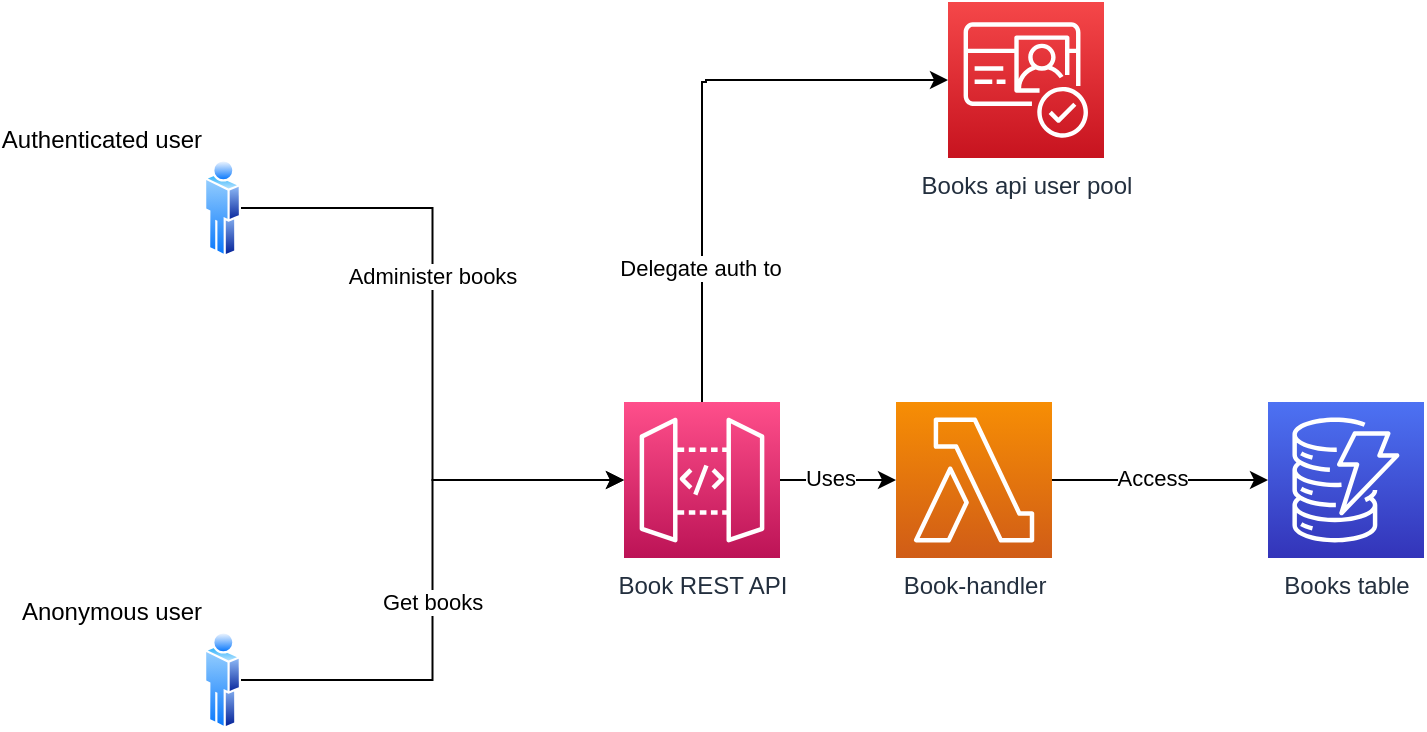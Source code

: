 <mxfile version="19.0.3" type="device" pages="2"><diagram id="tl07TZrSc1N0Yrsskjxm" name="Page-1"><mxGraphModel dx="2946" dy="1127" grid="1" gridSize="10" guides="1" tooltips="1" connect="1" arrows="1" fold="1" page="1" pageScale="1" pageWidth="1169" pageHeight="827" math="0" shadow="0"><root><mxCell id="0"/><mxCell id="1" parent="0"/><mxCell id="4mJdTpfxfENQUkwrzJx1-7" style="edgeStyle=orthogonalEdgeStyle;rounded=0;orthogonalLoop=1;jettySize=auto;html=1;entryX=0;entryY=0.5;entryDx=0;entryDy=0;entryPerimeter=0;" parent="1" source="bsa0pOdgnAn1sN-L2TXF-1" target="4mJdTpfxfENQUkwrzJx1-4" edge="1"><mxGeometry relative="1" as="geometry"/></mxCell><mxCell id="4mJdTpfxfENQUkwrzJx1-8" value="Get books" style="edgeLabel;html=1;align=center;verticalAlign=middle;resizable=0;points=[];" parent="4mJdTpfxfENQUkwrzJx1-7" vertex="1" connectable="0"><mxGeometry x="-0.069" y="1" relative="1" as="geometry"><mxPoint as="offset"/></mxGeometry></mxCell><mxCell id="bsa0pOdgnAn1sN-L2TXF-1" value="Anonymous user" style="aspect=fixed;perimeter=ellipsePerimeter;html=1;align=right;shadow=0;dashed=0;spacingTop=3;image;image=img/lib/active_directory/user.svg;labelPosition=left;verticalLabelPosition=top;verticalAlign=bottom;" parent="1" vertex="1"><mxGeometry x="200" y="414" width="18.5" height="50" as="geometry"/></mxCell><mxCell id="4mJdTpfxfENQUkwrzJx1-9" style="edgeStyle=orthogonalEdgeStyle;rounded=0;orthogonalLoop=1;jettySize=auto;html=1;entryX=0;entryY=0.5;entryDx=0;entryDy=0;entryPerimeter=0;" parent="1" source="bsa0pOdgnAn1sN-L2TXF-2" target="4mJdTpfxfENQUkwrzJx1-4" edge="1"><mxGeometry relative="1" as="geometry"/></mxCell><mxCell id="4mJdTpfxfENQUkwrzJx1-10" value="Administer books" style="edgeLabel;html=1;align=center;verticalAlign=middle;resizable=0;points=[];" parent="4mJdTpfxfENQUkwrzJx1-9" vertex="1" connectable="0"><mxGeometry x="-0.211" y="-1" relative="1" as="geometry"><mxPoint as="offset"/></mxGeometry></mxCell><mxCell id="bsa0pOdgnAn1sN-L2TXF-2" value="Authenticated user" style="aspect=fixed;perimeter=ellipsePerimeter;html=1;align=right;shadow=0;dashed=0;spacingTop=3;image;image=img/lib/active_directory/user.svg;labelPosition=left;verticalLabelPosition=top;verticalAlign=bottom;" parent="1" vertex="1"><mxGeometry x="200" y="178" width="18.5" height="50" as="geometry"/></mxCell><mxCell id="bsa0pOdgnAn1sN-L2TXF-11" style="edgeStyle=orthogonalEdgeStyle;rounded=0;orthogonalLoop=1;jettySize=auto;html=1;entryX=0;entryY=0.5;entryDx=0;entryDy=0;entryPerimeter=0;exitX=0.5;exitY=0;exitDx=0;exitDy=0;exitPerimeter=0;" parent="1" source="4mJdTpfxfENQUkwrzJx1-4" target="bsa0pOdgnAn1sN-L2TXF-4" edge="1"><mxGeometry relative="1" as="geometry"><Array as="points"><mxPoint x="449" y="140"/><mxPoint x="451" y="140"/><mxPoint x="451" y="139"/></Array><mxPoint x="451" y="272" as="sourcePoint"/></mxGeometry></mxCell><mxCell id="bsa0pOdgnAn1sN-L2TXF-12" value="Delegate auth to" style="edgeLabel;html=1;align=center;verticalAlign=middle;resizable=0;points=[];" parent="bsa0pOdgnAn1sN-L2TXF-11" vertex="1" connectable="0"><mxGeometry x="-0.528" y="1" relative="1" as="geometry"><mxPoint as="offset"/></mxGeometry></mxCell><mxCell id="bsa0pOdgnAn1sN-L2TXF-4" value="Books api user pool" style="sketch=0;points=[[0,0,0],[0.25,0,0],[0.5,0,0],[0.75,0,0],[1,0,0],[0,1,0],[0.25,1,0],[0.5,1,0],[0.75,1,0],[1,1,0],[0,0.25,0],[0,0.5,0],[0,0.75,0],[1,0.25,0],[1,0.5,0],[1,0.75,0]];outlineConnect=0;fontColor=#232F3E;gradientColor=#F54749;gradientDirection=north;fillColor=#C7131F;strokeColor=#ffffff;dashed=0;verticalLabelPosition=bottom;verticalAlign=top;align=center;html=1;fontSize=12;fontStyle=0;aspect=fixed;shape=mxgraph.aws4.resourceIcon;resIcon=mxgraph.aws4.cognito;" parent="1" vertex="1"><mxGeometry x="572" y="100" width="78" height="78" as="geometry"/></mxCell><mxCell id="bsa0pOdgnAn1sN-L2TXF-5" value="Books table" style="sketch=0;points=[[0,0,0],[0.25,0,0],[0.5,0,0],[0.75,0,0],[1,0,0],[0,1,0],[0.25,1,0],[0.5,1,0],[0.75,1,0],[1,1,0],[0,0.25,0],[0,0.5,0],[0,0.75,0],[1,0.25,0],[1,0.5,0],[1,0.75,0]];outlineConnect=0;fontColor=#232F3E;gradientColor=#4D72F3;gradientDirection=north;fillColor=#3334B9;strokeColor=#ffffff;dashed=0;verticalLabelPosition=bottom;verticalAlign=top;align=center;html=1;fontSize=12;fontStyle=0;aspect=fixed;shape=mxgraph.aws4.resourceIcon;resIcon=mxgraph.aws4.dynamodb;" parent="1" vertex="1"><mxGeometry x="732" y="300" width="78" height="78" as="geometry"/></mxCell><mxCell id="4mJdTpfxfENQUkwrzJx1-2" style="edgeStyle=orthogonalEdgeStyle;rounded=0;orthogonalLoop=1;jettySize=auto;html=1;" parent="1" source="4mJdTpfxfENQUkwrzJx1-1" target="bsa0pOdgnAn1sN-L2TXF-5" edge="1"><mxGeometry relative="1" as="geometry"/></mxCell><mxCell id="4mJdTpfxfENQUkwrzJx1-3" value="Access" style="edgeLabel;html=1;align=center;verticalAlign=middle;resizable=0;points=[];" parent="4mJdTpfxfENQUkwrzJx1-2" vertex="1" connectable="0"><mxGeometry x="-0.074" y="1" relative="1" as="geometry"><mxPoint as="offset"/></mxGeometry></mxCell><mxCell id="4mJdTpfxfENQUkwrzJx1-1" value="Book-handler" style="sketch=0;points=[[0,0,0],[0.25,0,0],[0.5,0,0],[0.75,0,0],[1,0,0],[0,1,0],[0.25,1,0],[0.5,1,0],[0.75,1,0],[1,1,0],[0,0.25,0],[0,0.5,0],[0,0.75,0],[1,0.25,0],[1,0.5,0],[1,0.75,0]];outlineConnect=0;fontColor=#232F3E;gradientColor=#F78E04;gradientDirection=north;fillColor=#D05C17;strokeColor=#ffffff;dashed=0;verticalLabelPosition=bottom;verticalAlign=top;align=center;html=1;fontSize=12;fontStyle=0;aspect=fixed;shape=mxgraph.aws4.resourceIcon;resIcon=mxgraph.aws4.lambda;" parent="1" vertex="1"><mxGeometry x="546" y="300" width="78" height="78" as="geometry"/></mxCell><mxCell id="4mJdTpfxfENQUkwrzJx1-5" style="edgeStyle=orthogonalEdgeStyle;rounded=0;orthogonalLoop=1;jettySize=auto;html=1;" parent="1" source="4mJdTpfxfENQUkwrzJx1-4" target="4mJdTpfxfENQUkwrzJx1-1" edge="1"><mxGeometry relative="1" as="geometry"/></mxCell><mxCell id="4mJdTpfxfENQUkwrzJx1-6" value="Uses" style="edgeLabel;html=1;align=center;verticalAlign=middle;resizable=0;points=[];" parent="4mJdTpfxfENQUkwrzJx1-5" vertex="1" connectable="0"><mxGeometry x="-0.157" y="1" relative="1" as="geometry"><mxPoint as="offset"/></mxGeometry></mxCell><mxCell id="4mJdTpfxfENQUkwrzJx1-4" value="Book REST API" style="sketch=0;points=[[0,0,0],[0.25,0,0],[0.5,0,0],[0.75,0,0],[1,0,0],[0,1,0],[0.25,1,0],[0.5,1,0],[0.75,1,0],[1,1,0],[0,0.25,0],[0,0.5,0],[0,0.75,0],[1,0.25,0],[1,0.5,0],[1,0.75,0]];outlineConnect=0;fontColor=#232F3E;gradientColor=#FF4F8B;gradientDirection=north;fillColor=#BC1356;strokeColor=#ffffff;dashed=0;verticalLabelPosition=bottom;verticalAlign=top;align=center;html=1;fontSize=12;fontStyle=0;aspect=fixed;shape=mxgraph.aws4.resourceIcon;resIcon=mxgraph.aws4.api_gateway;" parent="1" vertex="1"><mxGeometry x="410" y="300" width="78" height="78" as="geometry"/></mxCell></root></mxGraphModel></diagram><diagram id="HTUr9AQ4XjazALXnOwXn" name="Page-2"><mxGraphModel dx="2946" dy="1127" grid="1" gridSize="10" guides="1" tooltips="1" connect="1" arrows="1" fold="1" page="1" pageScale="1" pageWidth="1169" pageHeight="827" math="0" shadow="0"><root><mxCell id="0"/><mxCell id="1" parent="0"/><mxCell id="VtRFtO0jKoHSFJugcsPh-54" value="Book Dynamodb table" style="whiteSpace=wrap;html=1;align=center;labelPosition=center;verticalLabelPosition=top;verticalAlign=bottom;" parent="1" vertex="1"><mxGeometry x="120" y="80" width="1010" height="820" as="geometry"/></mxCell><mxCell id="VtRFtO0jKoHSFJugcsPh-1" value="Book metadata entity" style="swimlane;fontStyle=0;childLayout=stackLayout;horizontal=1;startSize=26;fillColor=none;horizontalStack=0;resizeParent=1;resizeParentMax=0;resizeLast=0;collapsible=1;marginBottom=0;" parent="1" vertex="1"><mxGeometry x="175" y="334" width="380" height="156" as="geometry"/></mxCell><mxCell id="VtRFtO0jKoHSFJugcsPh-2" value="+PK(entityId): String (format: ISBN#&lt;&lt;valid 10 or 13 isbn number&gt;&gt;)" style="text;strokeColor=none;fillColor=none;align=left;verticalAlign=top;spacingLeft=4;spacingRight=4;overflow=hidden;rotatable=0;points=[[0,0.5],[1,0.5]];portConstraint=eastwest;" parent="VtRFtO0jKoHSFJugcsPh-1" vertex="1"><mxGeometry y="26" width="380" height="26" as="geometry"/></mxCell><mxCell id="VtRFtO0jKoHSFJugcsPh-5" value="+ SK: String (PK value)" style="text;strokeColor=none;fillColor=none;align=left;verticalAlign=top;spacingLeft=4;spacingRight=4;overflow=hidden;rotatable=0;points=[[0,0.5],[1,0.5]];portConstraint=eastwest;" parent="VtRFtO0jKoHSFJugcsPh-1" vertex="1"><mxGeometry y="52" width="380" height="26" as="geometry"/></mxCell><mxCell id="VtRFtO0jKoHSFJugcsPh-3" value="+ name: String" style="text;strokeColor=none;fillColor=none;align=left;verticalAlign=top;spacingLeft=4;spacingRight=4;overflow=hidden;rotatable=0;points=[[0,0.5],[1,0.5]];portConstraint=eastwest;" parent="VtRFtO0jKoHSFJugcsPh-1" vertex="1"><mxGeometry y="78" width="380" height="26" as="geometry"/></mxCell><mxCell id="VtRFtO0jKoHSFJugcsPh-4" value="+ pages: Number(integer)" style="text;strokeColor=none;fillColor=none;align=left;verticalAlign=top;spacingLeft=4;spacingRight=4;overflow=hidden;rotatable=0;points=[[0,0.5],[1,0.5]];portConstraint=eastwest;" parent="VtRFtO0jKoHSFJugcsPh-1" vertex="1"><mxGeometry y="104" width="380" height="26" as="geometry"/></mxCell><mxCell id="VtRFtO0jKoHSFJugcsPh-6" value="+ releaseDate: String (ISO date format DD-MM-YYYY)" style="text;strokeColor=none;fillColor=none;align=left;verticalAlign=top;spacingLeft=4;spacingRight=4;overflow=hidden;rotatable=0;points=[[0,0.5],[1,0.5]];portConstraint=eastwest;" parent="VtRFtO0jKoHSFJugcsPh-1" vertex="1"><mxGeometry y="130" width="380" height="26" as="geometry"/></mxCell><mxCell id="VtRFtO0jKoHSFJugcsPh-7" value="Book country entity" style="swimlane;fontStyle=0;childLayout=stackLayout;horizontal=1;startSize=26;fillColor=none;horizontalStack=0;resizeParent=1;resizeParentMax=0;resizeLast=0;collapsible=1;marginBottom=0;" parent="1" vertex="1"><mxGeometry x="660" y="210" width="410" height="104" as="geometry"/></mxCell><mxCell id="VtRFtO0jKoHSFJugcsPh-9" value="+ PK(entityId): String (format: Book PK value)" style="text;strokeColor=none;fillColor=none;align=left;verticalAlign=top;spacingLeft=4;spacingRight=4;overflow=hidden;rotatable=0;points=[[0,0.5],[1,0.5]];portConstraint=eastwest;" parent="VtRFtO0jKoHSFJugcsPh-7" vertex="1"><mxGeometry y="26" width="410" height="26" as="geometry"/></mxCell><mxCell id="VtRFtO0jKoHSFJugcsPh-8" value="+SK: String (format: COUNTRY#&lt;&lt;ISO 3166 country name)" style="text;strokeColor=none;fillColor=none;align=left;verticalAlign=top;spacingLeft=4;spacingRight=4;overflow=hidden;rotatable=0;points=[[0,0.5],[1,0.5]];portConstraint=eastwest;" parent="VtRFtO0jKoHSFJugcsPh-7" vertex="1"><mxGeometry y="52" width="410" height="26" as="geometry"/></mxCell><mxCell id="kuYsHC1c7UFnJ1nYWPzs-1" value="+ bookData: Map (Book entity JSON)" style="text;strokeColor=none;fillColor=none;align=left;verticalAlign=top;spacingLeft=4;spacingRight=4;overflow=hidden;rotatable=0;points=[[0,0.5],[1,0.5]];portConstraint=eastwest;" vertex="1" parent="VtRFtO0jKoHSFJugcsPh-7"><mxGeometry y="78" width="410" height="26" as="geometry"/></mxCell><mxCell id="VtRFtO0jKoHSFJugcsPh-13" value="Book language entity" style="swimlane;fontStyle=0;childLayout=stackLayout;horizontal=1;startSize=26;fillColor=none;horizontalStack=0;resizeParent=1;resizeParentMax=0;resizeLast=0;collapsible=1;marginBottom=0;" parent="1" vertex="1"><mxGeometry x="660" y="334" width="410" height="104" as="geometry"/></mxCell><mxCell id="VtRFtO0jKoHSFJugcsPh-14" value="+ PK(entityId): String (format: Book PK value)" style="text;strokeColor=none;fillColor=none;align=left;verticalAlign=top;spacingLeft=4;spacingRight=4;overflow=hidden;rotatable=0;points=[[0,0.5],[1,0.5]];portConstraint=eastwest;" parent="VtRFtO0jKoHSFJugcsPh-13" vertex="1"><mxGeometry y="26" width="410" height="26" as="geometry"/></mxCell><mxCell id="VtRFtO0jKoHSFJugcsPh-15" value="+SK: String (format: LANGUAGE#&lt;&lt;ISO 639-1 country name&gt;&gt;)" style="text;strokeColor=none;fillColor=none;align=left;verticalAlign=top;spacingLeft=4;spacingRight=4;overflow=hidden;rotatable=0;points=[[0,0.5],[1,0.5]];portConstraint=eastwest;" parent="VtRFtO0jKoHSFJugcsPh-13" vertex="1"><mxGeometry y="52" width="410" height="26" as="geometry"/></mxCell><mxCell id="VtRFtO0jKoHSFJugcsPh-16" value="+ bookData: Map (Book entity JSON)" style="text;strokeColor=none;fillColor=none;align=left;verticalAlign=top;spacingLeft=4;spacingRight=4;overflow=hidden;rotatable=0;points=[[0,0.5],[1,0.5]];portConstraint=eastwest;" parent="VtRFtO0jKoHSFJugcsPh-13" vertex="1"><mxGeometry y="78" width="410" height="26" as="geometry"/></mxCell><mxCell id="VtRFtO0jKoHSFJugcsPh-21" value="" style="edgeStyle=entityRelationEdgeStyle;fontSize=12;html=1;endArrow=ERoneToMany;startArrow=ERzeroToMany;rounded=0;exitX=1.002;exitY=0.093;exitDx=0;exitDy=0;exitPerimeter=0;entryX=-0.005;entryY=0.098;entryDx=0;entryDy=0;entryPerimeter=0;" parent="1" source="VtRFtO0jKoHSFJugcsPh-1" target="VtRFtO0jKoHSFJugcsPh-7" edge="1"><mxGeometry width="100" height="100" relative="1" as="geometry"><mxPoint x="520" y="340" as="sourcePoint"/><mxPoint x="620" y="240" as="targetPoint"/></mxGeometry></mxCell><mxCell id="VtRFtO0jKoHSFJugcsPh-22" value="" style="edgeStyle=entityRelationEdgeStyle;fontSize=12;html=1;endArrow=ERoneToMany;startArrow=ERzeroToMany;rounded=0;exitX=0.999;exitY=-0.03;exitDx=0;exitDy=0;exitPerimeter=0;entryX=-0.001;entryY=0.107;entryDx=0;entryDy=0;entryPerimeter=0;" parent="1" source="VtRFtO0jKoHSFJugcsPh-2" target="VtRFtO0jKoHSFJugcsPh-13" edge="1"><mxGeometry width="100" height="100" relative="1" as="geometry"><mxPoint x="520.0" y="505.218" as="sourcePoint"/><mxPoint x="707.69" y="359.998" as="targetPoint"/></mxGeometry></mxCell><mxCell id="VtRFtO0jKoHSFJugcsPh-23" value="nameIndex GSI" style="swimlane;fontStyle=0;childLayout=stackLayout;horizontal=1;startSize=26;fillColor=none;horizontalStack=0;resizeParent=1;resizeParentMax=0;resizeLast=0;collapsible=1;marginBottom=0;" parent="1" vertex="1"><mxGeometry x="130" y="750" width="330" height="130" as="geometry"/></mxCell><mxCell id="VtRFtO0jKoHSFJugcsPh-24" value="+ PK: String (name field of Book metadata)" style="text;strokeColor=none;fillColor=none;align=left;verticalAlign=top;spacingLeft=4;spacingRight=4;overflow=hidden;rotatable=0;points=[[0,0.5],[1,0.5]];portConstraint=eastwest;" parent="VtRFtO0jKoHSFJugcsPh-23" vertex="1"><mxGeometry y="26" width="330" height="26" as="geometry"/></mxCell><mxCell id="VtRFtO0jKoHSFJugcsPh-25" value="+SK: String (entityId)" style="text;strokeColor=none;fillColor=none;align=left;verticalAlign=top;spacingLeft=4;spacingRight=4;overflow=hidden;rotatable=0;points=[[0,0.5],[1,0.5]];portConstraint=eastwest;" parent="VtRFtO0jKoHSFJugcsPh-23" vertex="1"><mxGeometry y="52" width="330" height="26" as="geometry"/></mxCell><mxCell id="VtRFtO0jKoHSFJugcsPh-27" value="+ pages: Number (copy of book metadata field)" style="text;strokeColor=none;fillColor=none;align=left;verticalAlign=top;spacingLeft=4;spacingRight=4;overflow=hidden;rotatable=0;points=[[0,0.5],[1,0.5]];portConstraint=eastwest;" parent="VtRFtO0jKoHSFJugcsPh-23" vertex="1"><mxGeometry y="78" width="330" height="26" as="geometry"/></mxCell><mxCell id="VtRFtO0jKoHSFJugcsPh-28" value="+ releaseDate: String  (copy of book metadata field)" style="text;strokeColor=none;fillColor=none;align=left;verticalAlign=top;spacingLeft=4;spacingRight=4;overflow=hidden;rotatable=0;points=[[0,0.5],[1,0.5]];portConstraint=eastwest;" parent="VtRFtO0jKoHSFJugcsPh-23" vertex="1"><mxGeometry y="104" width="330" height="26" as="geometry"/></mxCell><mxCell id="VtRFtO0jKoHSFJugcsPh-29" value="pagesIndex GSI" style="swimlane;fontStyle=0;childLayout=stackLayout;horizontal=1;startSize=26;fillColor=none;horizontalStack=0;resizeParent=1;resizeParentMax=0;resizeLast=0;collapsible=1;marginBottom=0;" parent="1" vertex="1"><mxGeometry x="790" y="750" width="330" height="130" as="geometry"/></mxCell><mxCell id="VtRFtO0jKoHSFJugcsPh-30" value="+ PK: String (pages field of Book metadata)" style="text;strokeColor=none;fillColor=none;align=left;verticalAlign=top;spacingLeft=4;spacingRight=4;overflow=hidden;rotatable=0;points=[[0,0.5],[1,0.5]];portConstraint=eastwest;" parent="VtRFtO0jKoHSFJugcsPh-29" vertex="1"><mxGeometry y="26" width="330" height="26" as="geometry"/></mxCell><mxCell id="VtRFtO0jKoHSFJugcsPh-31" value="+SK: String (entityId)" style="text;strokeColor=none;fillColor=none;align=left;verticalAlign=top;spacingLeft=4;spacingRight=4;overflow=hidden;rotatable=0;points=[[0,0.5],[1,0.5]];portConstraint=eastwest;" parent="VtRFtO0jKoHSFJugcsPh-29" vertex="1"><mxGeometry y="52" width="330" height="26" as="geometry"/></mxCell><mxCell id="VtRFtO0jKoHSFJugcsPh-32" value="+ name: String (copy of book metadata field)" style="text;strokeColor=none;fillColor=none;align=left;verticalAlign=top;spacingLeft=4;spacingRight=4;overflow=hidden;rotatable=0;points=[[0,0.5],[1,0.5]];portConstraint=eastwest;" parent="VtRFtO0jKoHSFJugcsPh-29" vertex="1"><mxGeometry y="78" width="330" height="26" as="geometry"/></mxCell><mxCell id="VtRFtO0jKoHSFJugcsPh-34" value="+ releaseDate: String  (copy of book metadata field)" style="text;strokeColor=none;fillColor=none;align=left;verticalAlign=top;spacingLeft=4;spacingRight=4;overflow=hidden;rotatable=0;points=[[0,0.5],[1,0.5]];portConstraint=eastwest;" parent="VtRFtO0jKoHSFJugcsPh-29" vertex="1"><mxGeometry y="104" width="330" height="26" as="geometry"/></mxCell><mxCell id="VtRFtO0jKoHSFJugcsPh-35" value="releaseDateIndex GSI" style="swimlane;fontStyle=0;childLayout=stackLayout;horizontal=1;startSize=26;fillColor=none;horizontalStack=0;resizeParent=1;resizeParentMax=0;resizeLast=0;collapsible=1;marginBottom=0;" parent="1" vertex="1"><mxGeometry x="470" y="750" width="310" height="130" as="geometry"/></mxCell><mxCell id="VtRFtO0jKoHSFJugcsPh-36" value="+ PK: String (releaseDate field of Book metadata)" style="text;strokeColor=none;fillColor=none;align=left;verticalAlign=top;spacingLeft=4;spacingRight=4;overflow=hidden;rotatable=0;points=[[0,0.5],[1,0.5]];portConstraint=eastwest;" parent="VtRFtO0jKoHSFJugcsPh-35" vertex="1"><mxGeometry y="26" width="310" height="26" as="geometry"/></mxCell><mxCell id="VtRFtO0jKoHSFJugcsPh-37" value="+SK: String (entityId)" style="text;strokeColor=none;fillColor=none;align=left;verticalAlign=top;spacingLeft=4;spacingRight=4;overflow=hidden;rotatable=0;points=[[0,0.5],[1,0.5]];portConstraint=eastwest;" parent="VtRFtO0jKoHSFJugcsPh-35" vertex="1"><mxGeometry y="52" width="310" height="26" as="geometry"/></mxCell><mxCell id="VtRFtO0jKoHSFJugcsPh-38" value="+ name: String (copy of book metadata field)" style="text;strokeColor=none;fillColor=none;align=left;verticalAlign=top;spacingLeft=4;spacingRight=4;overflow=hidden;rotatable=0;points=[[0,0.5],[1,0.5]];portConstraint=eastwest;" parent="VtRFtO0jKoHSFJugcsPh-35" vertex="1"><mxGeometry y="78" width="310" height="26" as="geometry"/></mxCell><mxCell id="VtRFtO0jKoHSFJugcsPh-39" value="+ pages: Number (copy of book metadata field)" style="text;strokeColor=none;fillColor=none;align=left;verticalAlign=top;spacingLeft=4;spacingRight=4;overflow=hidden;rotatable=0;points=[[0,0.5],[1,0.5]];portConstraint=eastwest;" parent="VtRFtO0jKoHSFJugcsPh-35" vertex="1"><mxGeometry y="104" width="310" height="26" as="geometry"/></mxCell><mxCell id="VtRFtO0jKoHSFJugcsPh-55" value="Access patterns&lt;br&gt;get book by isbn -&amp;gt; query Book table with PK = ISBN#&amp;lt;&amp;lt;isbn number&amp;gt;&amp;gt; returns 1 row with SK METADATA, 2..n rows with SK COUNTRY#&amp;lt;&amp;lt;countryname&amp;gt;&amp;gt; and SK LANGUAGE#&amp;lt;&amp;lt;language&amp;gt;&amp;gt;&lt;br&gt;get books by name -&amp;gt; query name index with PK = name returns 1 row with SK METADATA, n rows with SK COUNTRY#&amp;lt;&amp;lt;countryname&amp;gt;&amp;gt; and SK LANGUAGE#&amp;lt;&amp;lt;language&amp;gt;&amp;gt; (duplicated metadata :&amp;lt;()&lt;br&gt;get books by releaseDate -&amp;gt; query name index with PK = releaseDate returns 1 row with SK METADATA, n rows with SK COUNTRY#&amp;lt;&amp;lt;countryname&amp;gt;&amp;gt; and SK LANGUAGE#&amp;lt;&amp;lt;language&amp;gt;&amp;gt; (duplicated metadata :&amp;lt;()&lt;br&gt;get books by pages -&amp;gt; query name index with PK = pages returns 1 row with SK METADATA, n rows with SK COUNTRY#&amp;lt;&amp;lt;countryname&amp;gt;&amp;gt; and SK LANGUAGE#&amp;lt;&amp;lt;language&amp;gt;&amp;gt; (duplicated metadata :&amp;lt;()&lt;br&gt;get books by country -&amp;gt; query book table with PK = COUNTRY#&amp;lt;&amp;lt;countryname&amp;gt;&amp;gt; returns n rows with books including metadata&lt;br&gt;get books by language -&amp;gt; query book table with PK = Language#&amp;lt;&amp;lt;language&amp;gt;&amp;gt; returns n rows with books including metadata" style="text;html=1;align=left;verticalAlign=middle;resizable=0;points=[];autosize=1;strokeColor=none;fillColor=none;" parent="1" vertex="1"><mxGeometry x="40" y="940" width="1160" height="100" as="geometry"/></mxCell><mxCell id="YdiRbFKvYmP6LvEkrAx9-4" value="reverseSortIndex GSI" style="swimlane;fontStyle=0;childLayout=stackLayout;horizontal=1;startSize=26;fillColor=none;horizontalStack=0;resizeParent=1;resizeParentMax=0;resizeLast=0;collapsible=1;marginBottom=0;" parent="1" vertex="1"><mxGeometry x="130" y="610" width="330" height="130" as="geometry"/></mxCell><mxCell id="YdiRbFKvYmP6LvEkrAx9-5" value="+ PK: String (SK of Book table)" style="text;strokeColor=none;fillColor=none;align=left;verticalAlign=top;spacingLeft=4;spacingRight=4;overflow=hidden;rotatable=0;points=[[0,0.5],[1,0.5]];portConstraint=eastwest;" parent="YdiRbFKvYmP6LvEkrAx9-4" vertex="1"><mxGeometry y="26" width="330" height="26" as="geometry"/></mxCell><mxCell id="YdiRbFKvYmP6LvEkrAx9-6" value="+SK: String (PK of book table)" style="text;strokeColor=none;fillColor=none;align=left;verticalAlign=top;spacingLeft=4;spacingRight=4;overflow=hidden;rotatable=0;points=[[0,0.5],[1,0.5]];portConstraint=eastwest;" parent="YdiRbFKvYmP6LvEkrAx9-4" vertex="1"><mxGeometry y="52" width="330" height="26" as="geometry"/></mxCell><mxCell id="YdiRbFKvYmP6LvEkrAx9-7" value="+ name: String (copy of book metadata field)" style="text;strokeColor=none;fillColor=none;align=left;verticalAlign=top;spacingLeft=4;spacingRight=4;overflow=hidden;rotatable=0;points=[[0,0.5],[1,0.5]];portConstraint=eastwest;" parent="YdiRbFKvYmP6LvEkrAx9-4" vertex="1"><mxGeometry y="78" width="330" height="26" as="geometry"/></mxCell><mxCell id="YdiRbFKvYmP6LvEkrAx9-8" value="+ pages: Number (copy of book metadata field)" style="text;strokeColor=none;fillColor=none;align=left;verticalAlign=top;spacingLeft=4;spacingRight=4;overflow=hidden;rotatable=0;points=[[0,0.5],[1,0.5]];portConstraint=eastwest;" parent="YdiRbFKvYmP6LvEkrAx9-4" vertex="1"><mxGeometry y="104" width="330" height="26" as="geometry"/></mxCell><mxCell id="kuYsHC1c7UFnJ1nYWPzs-2" value="Book language entity" style="swimlane;fontStyle=0;childLayout=stackLayout;horizontal=1;startSize=26;fillColor=none;horizontalStack=0;resizeParent=1;resizeParentMax=0;resizeLast=0;collapsible=1;marginBottom=0;" vertex="1" parent="1"><mxGeometry x="660" y="470" width="410" height="104" as="geometry"/></mxCell><mxCell id="kuYsHC1c7UFnJ1nYWPzs-3" value="+ PK(entityId): String (format: Book PK value)" style="text;strokeColor=none;fillColor=none;align=left;verticalAlign=top;spacingLeft=4;spacingRight=4;overflow=hidden;rotatable=0;points=[[0,0.5],[1,0.5]];portConstraint=eastwest;" vertex="1" parent="kuYsHC1c7UFnJ1nYWPzs-2"><mxGeometry y="26" width="410" height="26" as="geometry"/></mxCell><mxCell id="kuYsHC1c7UFnJ1nYWPzs-4" value="+SK: String (format: LANGUAGE#&lt;&lt;ISO 639-1 country name&gt;&gt;)" style="text;strokeColor=none;fillColor=none;align=left;verticalAlign=top;spacingLeft=4;spacingRight=4;overflow=hidden;rotatable=0;points=[[0,0.5],[1,0.5]];portConstraint=eastwest;" vertex="1" parent="kuYsHC1c7UFnJ1nYWPzs-2"><mxGeometry y="52" width="410" height="26" as="geometry"/></mxCell><mxCell id="kuYsHC1c7UFnJ1nYWPzs-5" value="+ bookData: Map (Book entity JSON)" style="text;strokeColor=none;fillColor=none;align=left;verticalAlign=top;spacingLeft=4;spacingRight=4;overflow=hidden;rotatable=0;points=[[0,0.5],[1,0.5]];portConstraint=eastwest;" vertex="1" parent="kuYsHC1c7UFnJ1nYWPzs-2"><mxGeometry y="78" width="410" height="26" as="geometry"/></mxCell><mxCell id="kuYsHC1c7UFnJ1nYWPzs-6" value="" style="edgeStyle=entityRelationEdgeStyle;fontSize=12;html=1;endArrow=ERoneToMany;startArrow=ERzeroToMany;rounded=0;exitX=1;exitY=0.5;exitDx=0;exitDy=0;entryX=-0.01;entryY=0.192;entryDx=0;entryDy=0;entryPerimeter=0;" edge="1" parent="1" source="VtRFtO0jKoHSFJugcsPh-2" target="kuYsHC1c7UFnJ1nYWPzs-2"><mxGeometry width="100" height="100" relative="1" as="geometry"><mxPoint x="564.62" y="369.22" as="sourcePoint"/><mxPoint x="669.59" y="355.128" as="targetPoint"/></mxGeometry></mxCell></root></mxGraphModel></diagram></mxfile>